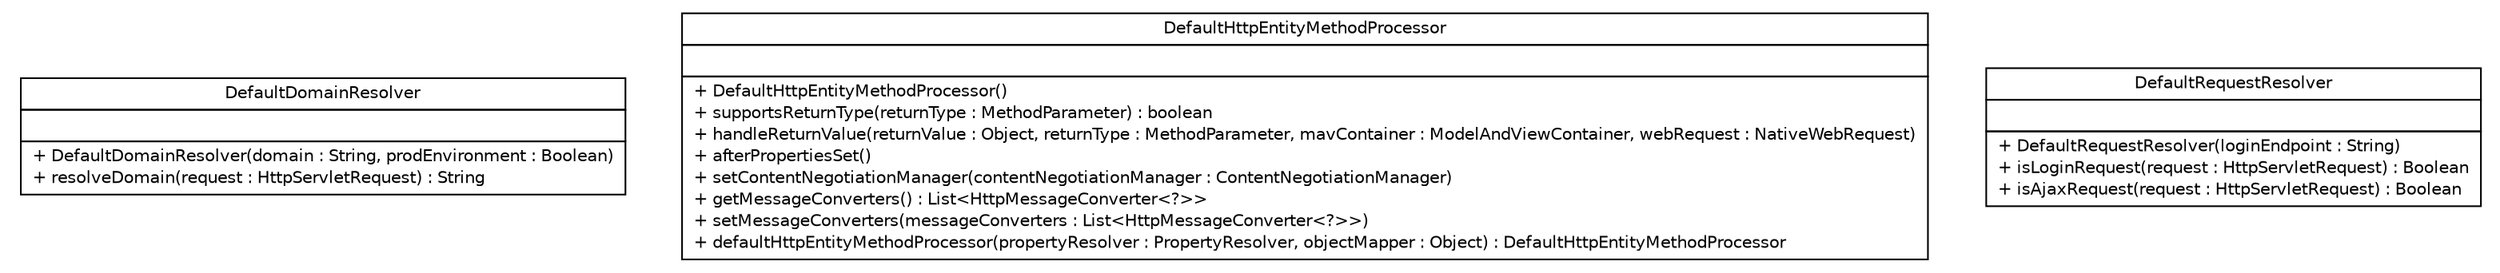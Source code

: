 #!/usr/local/bin/dot
#
# Class diagram 
# Generated by UMLGraph version R5_6-24-gf6e263 (http://www.umlgraph.org/)
#

digraph G {
	edge [fontname="Helvetica",fontsize=10,labelfontname="Helvetica",labelfontsize=10];
	node [fontname="Helvetica",fontsize=10,shape=plaintext];
	nodesep=0.25;
	ranksep=0.5;
	// cn.home1.oss.lib.webmvc.internal.DefaultDomainResolver
	c29 [label=<<table title="cn.home1.oss.lib.webmvc.internal.DefaultDomainResolver" border="0" cellborder="1" cellspacing="0" cellpadding="2" port="p" href="./DefaultDomainResolver.html">
		<tr><td><table border="0" cellspacing="0" cellpadding="1">
<tr><td align="center" balign="center"> DefaultDomainResolver </td></tr>
		</table></td></tr>
		<tr><td><table border="0" cellspacing="0" cellpadding="1">
<tr><td align="left" balign="left">  </td></tr>
		</table></td></tr>
		<tr><td><table border="0" cellspacing="0" cellpadding="1">
<tr><td align="left" balign="left"> + DefaultDomainResolver(domain : String, prodEnvironment : Boolean) </td></tr>
<tr><td align="left" balign="left"> + resolveDomain(request : HttpServletRequest) : String </td></tr>
		</table></td></tr>
		</table>>, URL="./DefaultDomainResolver.html", fontname="Helvetica", fontcolor="black", fontsize=10.0];
	// cn.home1.oss.lib.webmvc.internal.DefaultHttpEntityMethodProcessor
	c30 [label=<<table title="cn.home1.oss.lib.webmvc.internal.DefaultHttpEntityMethodProcessor" border="0" cellborder="1" cellspacing="0" cellpadding="2" port="p" href="./DefaultHttpEntityMethodProcessor.html">
		<tr><td><table border="0" cellspacing="0" cellpadding="1">
<tr><td align="center" balign="center"> DefaultHttpEntityMethodProcessor </td></tr>
		</table></td></tr>
		<tr><td><table border="0" cellspacing="0" cellpadding="1">
<tr><td align="left" balign="left">  </td></tr>
		</table></td></tr>
		<tr><td><table border="0" cellspacing="0" cellpadding="1">
<tr><td align="left" balign="left"> + DefaultHttpEntityMethodProcessor() </td></tr>
<tr><td align="left" balign="left"> + supportsReturnType(returnType : MethodParameter) : boolean </td></tr>
<tr><td align="left" balign="left"> + handleReturnValue(returnValue : Object, returnType : MethodParameter, mavContainer : ModelAndViewContainer, webRequest : NativeWebRequest) </td></tr>
<tr><td align="left" balign="left"> + afterPropertiesSet() </td></tr>
<tr><td align="left" balign="left"> + setContentNegotiationManager(contentNegotiationManager : ContentNegotiationManager) </td></tr>
<tr><td align="left" balign="left"> + getMessageConverters() : List&lt;HttpMessageConverter&lt;?&gt;&gt; </td></tr>
<tr><td align="left" balign="left"> + setMessageConverters(messageConverters : List&lt;HttpMessageConverter&lt;?&gt;&gt;) </td></tr>
<tr><td align="left" balign="left"> + defaultHttpEntityMethodProcessor(propertyResolver : PropertyResolver, objectMapper : Object) : DefaultHttpEntityMethodProcessor </td></tr>
		</table></td></tr>
		</table>>, URL="./DefaultHttpEntityMethodProcessor.html", fontname="Helvetica", fontcolor="black", fontsize=10.0];
	// cn.home1.oss.lib.webmvc.internal.DefaultRequestResolver
	c31 [label=<<table title="cn.home1.oss.lib.webmvc.internal.DefaultRequestResolver" border="0" cellborder="1" cellspacing="0" cellpadding="2" port="p" href="./DefaultRequestResolver.html">
		<tr><td><table border="0" cellspacing="0" cellpadding="1">
<tr><td align="center" balign="center"> DefaultRequestResolver </td></tr>
		</table></td></tr>
		<tr><td><table border="0" cellspacing="0" cellpadding="1">
<tr><td align="left" balign="left">  </td></tr>
		</table></td></tr>
		<tr><td><table border="0" cellspacing="0" cellpadding="1">
<tr><td align="left" balign="left"> + DefaultRequestResolver(loginEndpoint : String) </td></tr>
<tr><td align="left" balign="left"> + isLoginRequest(request : HttpServletRequest) : Boolean </td></tr>
<tr><td align="left" balign="left"> + isAjaxRequest(request : HttpServletRequest) : Boolean </td></tr>
		</table></td></tr>
		</table>>, URL="./DefaultRequestResolver.html", fontname="Helvetica", fontcolor="black", fontsize=10.0];
}

